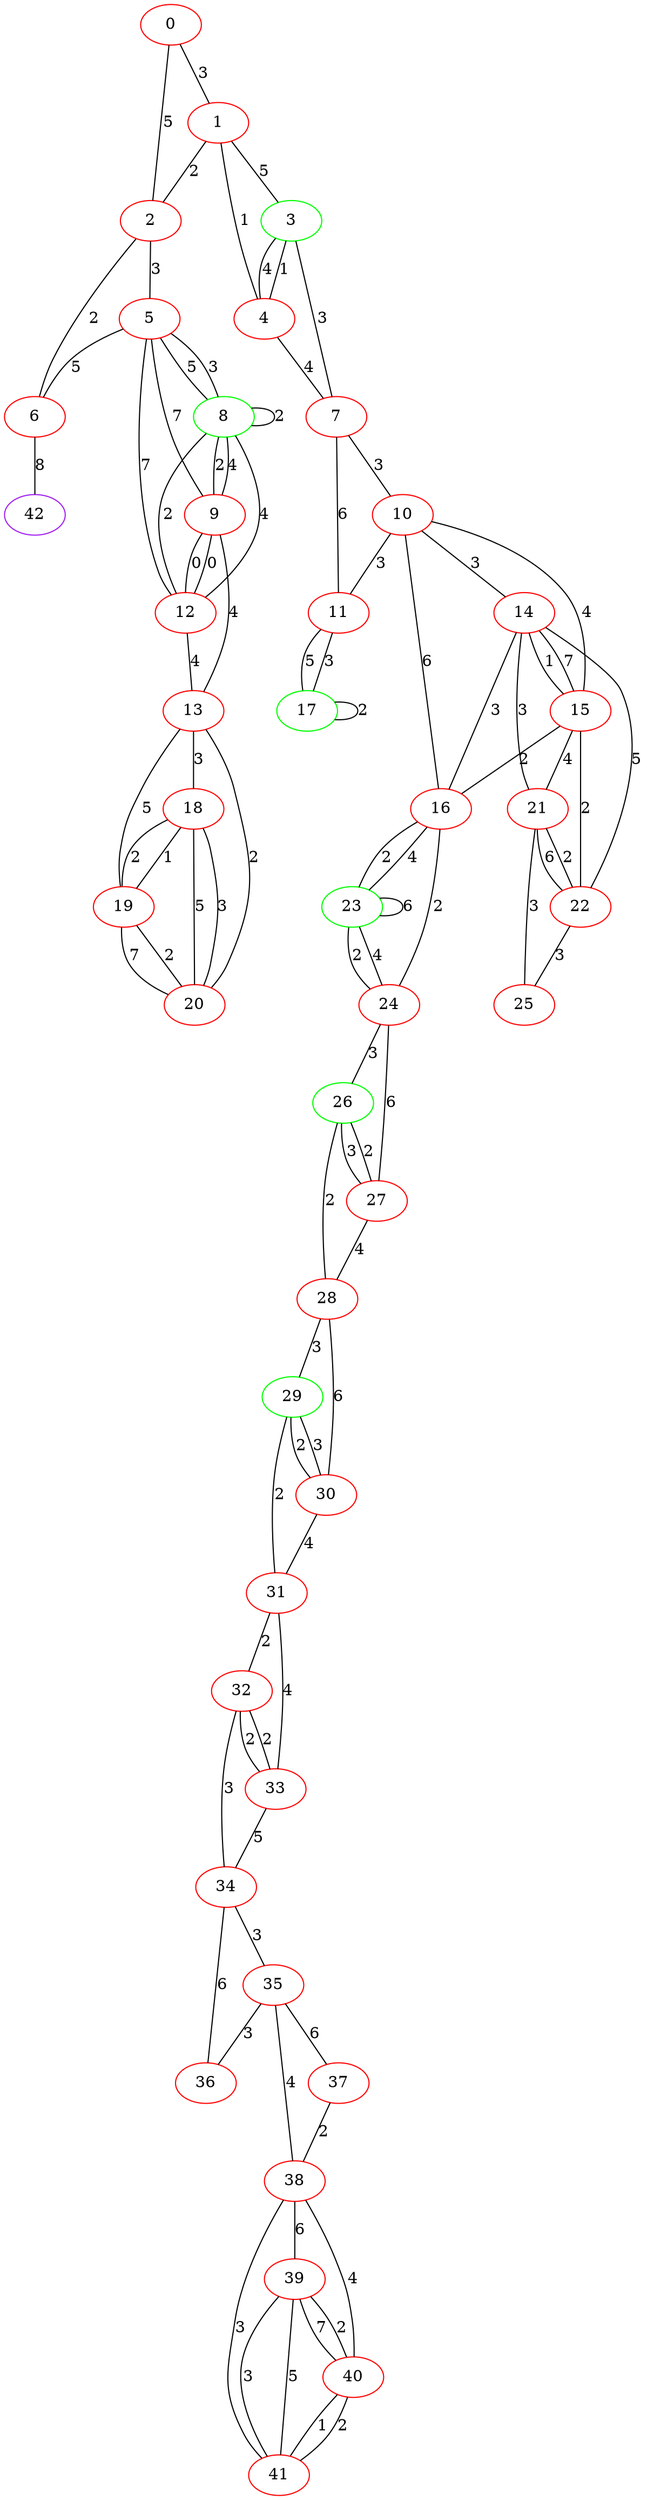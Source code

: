graph "" {
0 [color=red, weight=1];
1 [color=red, weight=1];
2 [color=red, weight=1];
3 [color=green, weight=2];
4 [color=red, weight=1];
5 [color=red, weight=1];
6 [color=red, weight=1];
7 [color=red, weight=1];
8 [color=green, weight=2];
9 [color=red, weight=1];
10 [color=red, weight=1];
11 [color=red, weight=1];
12 [color=red, weight=1];
13 [color=red, weight=1];
14 [color=red, weight=1];
15 [color=red, weight=1];
16 [color=red, weight=1];
17 [color=green, weight=2];
18 [color=red, weight=1];
19 [color=red, weight=1];
20 [color=red, weight=1];
21 [color=red, weight=1];
22 [color=red, weight=1];
23 [color=green, weight=2];
24 [color=red, weight=1];
25 [color=red, weight=1];
26 [color=green, weight=2];
27 [color=red, weight=1];
28 [color=red, weight=1];
29 [color=green, weight=2];
30 [color=red, weight=1];
31 [color=red, weight=1];
32 [color=red, weight=1];
33 [color=red, weight=1];
34 [color=red, weight=1];
35 [color=red, weight=1];
36 [color=red, weight=1];
37 [color=red, weight=1];
38 [color=red, weight=1];
39 [color=red, weight=1];
40 [color=red, weight=1];
41 [color=red, weight=1];
42 [color=purple, weight=4];
0 -- 1  [key=0, label=3];
0 -- 2  [key=0, label=5];
1 -- 2  [key=0, label=2];
1 -- 3  [key=0, label=5];
1 -- 4  [key=0, label=1];
2 -- 5  [key=0, label=3];
2 -- 6  [key=0, label=2];
3 -- 4  [key=0, label=1];
3 -- 4  [key=1, label=4];
3 -- 7  [key=0, label=3];
4 -- 7  [key=0, label=4];
5 -- 8  [key=0, label=3];
5 -- 8  [key=1, label=5];
5 -- 9  [key=0, label=7];
5 -- 12  [key=0, label=7];
5 -- 6  [key=0, label=5];
6 -- 42  [key=0, label=8];
7 -- 11  [key=0, label=6];
7 -- 10  [key=0, label=3];
8 -- 8  [key=0, label=2];
8 -- 9  [key=0, label=4];
8 -- 9  [key=1, label=2];
8 -- 12  [key=0, label=4];
8 -- 12  [key=1, label=2];
9 -- 12  [key=0, label=0];
9 -- 12  [key=1, label=0];
9 -- 13  [key=0, label=4];
10 -- 16  [key=0, label=6];
10 -- 11  [key=0, label=3];
10 -- 14  [key=0, label=3];
10 -- 15  [key=0, label=4];
11 -- 17  [key=0, label=3];
11 -- 17  [key=1, label=5];
12 -- 13  [key=0, label=4];
13 -- 18  [key=0, label=3];
13 -- 19  [key=0, label=5];
13 -- 20  [key=0, label=2];
14 -- 16  [key=0, label=3];
14 -- 21  [key=0, label=3];
14 -- 22  [key=0, label=5];
14 -- 15  [key=0, label=1];
14 -- 15  [key=1, label=7];
15 -- 16  [key=0, label=2];
15 -- 22  [key=0, label=2];
15 -- 21  [key=0, label=4];
16 -- 24  [key=0, label=2];
16 -- 23  [key=0, label=2];
16 -- 23  [key=1, label=4];
17 -- 17  [key=0, label=2];
18 -- 19  [key=0, label=2];
18 -- 19  [key=1, label=1];
18 -- 20  [key=0, label=5];
18 -- 20  [key=1, label=3];
19 -- 20  [key=0, label=7];
19 -- 20  [key=1, label=2];
21 -- 25  [key=0, label=3];
21 -- 22  [key=0, label=6];
21 -- 22  [key=1, label=2];
22 -- 25  [key=0, label=3];
23 -- 24  [key=0, label=4];
23 -- 24  [key=1, label=2];
23 -- 23  [key=0, label=6];
24 -- 26  [key=0, label=3];
24 -- 27  [key=0, label=6];
26 -- 27  [key=0, label=2];
26 -- 27  [key=1, label=3];
26 -- 28  [key=0, label=2];
27 -- 28  [key=0, label=4];
28 -- 29  [key=0, label=3];
28 -- 30  [key=0, label=6];
29 -- 30  [key=0, label=3];
29 -- 30  [key=1, label=2];
29 -- 31  [key=0, label=2];
30 -- 31  [key=0, label=4];
31 -- 32  [key=0, label=2];
31 -- 33  [key=0, label=4];
32 -- 33  [key=0, label=2];
32 -- 33  [key=1, label=2];
32 -- 34  [key=0, label=3];
33 -- 34  [key=0, label=5];
34 -- 35  [key=0, label=3];
34 -- 36  [key=0, label=6];
35 -- 36  [key=0, label=3];
35 -- 37  [key=0, label=6];
35 -- 38  [key=0, label=4];
37 -- 38  [key=0, label=2];
38 -- 40  [key=0, label=4];
38 -- 41  [key=0, label=3];
38 -- 39  [key=0, label=6];
39 -- 40  [key=0, label=2];
39 -- 40  [key=1, label=7];
39 -- 41  [key=0, label=3];
39 -- 41  [key=1, label=5];
40 -- 41  [key=0, label=1];
40 -- 41  [key=1, label=2];
}
